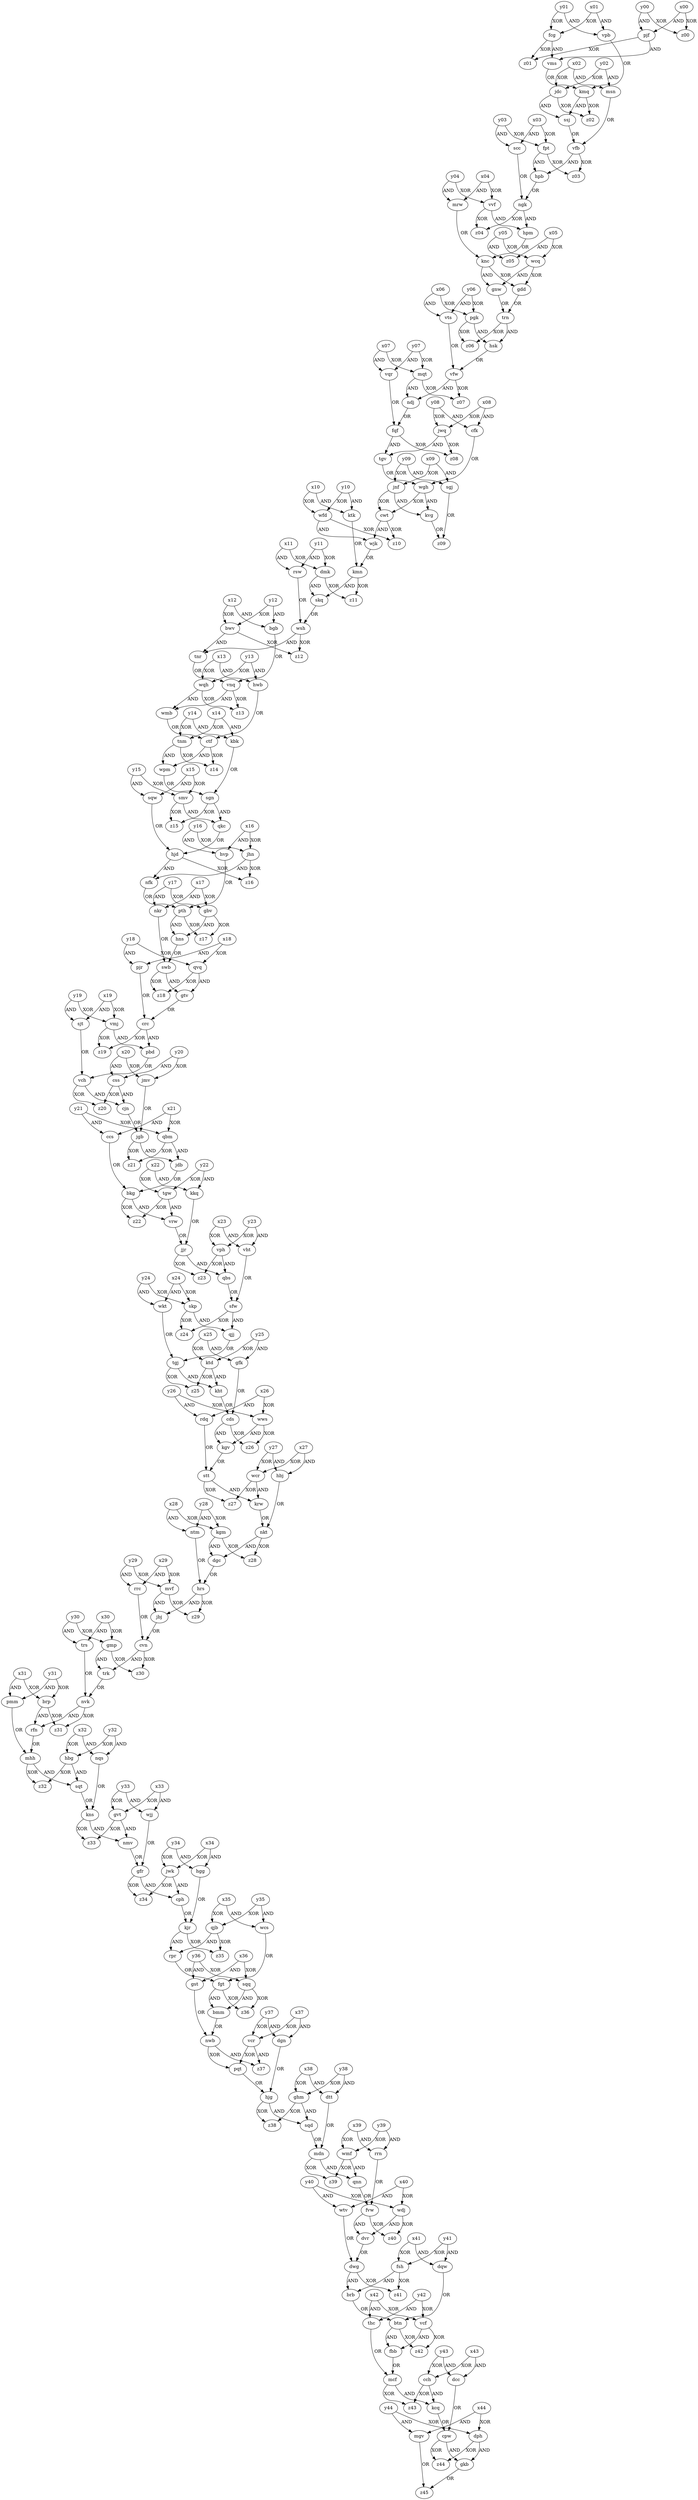 digraph G {
	kgv -> stt [label=OR]
	rdq -> stt [label=OR]
	y00 -> pjf [label=AND]
	x00 -> pjf [label=AND]
	y13 -> wqh [label=XOR]
	x13 -> wqh [label=XOR]
	y21 -> ccs [label=AND]
	x21 -> ccs [label=AND]
	wws -> kgv [label=AND]
	cds -> kgv [label=AND]
	x09 -> sgj [label=AND]
	y09 -> sgj [label=AND]
	x14 -> tnm [label=XOR]
	y14 -> tnm [label=XOR]
	msn -> vfb [label=OR]
	ssj -> vfb [label=OR]
	cwt -> wjk [label=AND]
	wfd -> wjk [label=AND]
	y41 -> fsh [label=XOR]
	x41 -> fsh [label=XOR]
	jhn -> nfk [label=AND]
	hjd -> nfk [label=AND]
	kvg -> z09 [label=OR]
	sgj -> z09 [label=OR]
	trk -> nvk [label=OR]
	trs -> nvk [label=OR]
	jnf -> cwt [label=XOR]
	wgh -> cwt [label=XOR]
	bkg -> vrw [label=AND]
	tgw -> vrw [label=AND]
	dvr -> dwg [label=OR]
	wtv -> dwg [label=OR]
	vch -> cjn [label=AND]
	css -> cjn [label=AND]
	wmf -> qnn [label=AND]
	mdn -> qnn [label=AND]
	gbv -> hns [label=AND]
	pth -> hns [label=AND]
	jgb -> jdb [label=AND]
	qbm -> jdb [label=AND]
	x05 -> wcq [label=XOR]
	y05 -> wcq [label=XOR]
	gtv -> crc [label=OR]
	pjr -> crc [label=OR]
	y23 -> vph [label=XOR]
	x23 -> vph [label=XOR]
	jwq -> tgv [label=AND]
	fqf -> tgv [label=AND]
	y38 -> ghm [label=XOR]
	x38 -> ghm [label=XOR]
	dgc -> hrs [label=OR]
	ntm -> hrs [label=OR]
	y22 -> tgw [label=XOR]
	x22 -> tgw [label=XOR]
	stt -> krw [label=AND]
	wcr -> krw [label=AND]
	gvt -> nmv [label=AND]
	kns -> nmv [label=AND]
	y03 -> scc [label=AND]
	x03 -> scc [label=AND]
	x42 -> vcf [label=XOR]
	y42 -> vcf [label=XOR]
	jbj -> cvn [label=OR]
	rrc -> cvn [label=OR]
	pth -> z17 [label=XOR]
	gbv -> z17 [label=XOR]
	hpb -> ngk [label=OR]
	scc -> ngk [label=OR]
	mvf -> z29 [label=XOR]
	hrs -> z29 [label=XOR]
	x17 -> gbv [label=XOR]
	y17 -> gbv [label=XOR]
	y22 -> kkq [label=AND]
	x22 -> kkq [label=AND]
	y37 -> vcr [label=XOR]
	x37 -> vcr [label=XOR]
	sqq -> z36 [label=XOR]
	fgt -> z36 [label=XOR]
	wcq -> gnw [label=AND]
	knc -> gnw [label=AND]
	krw -> nkt [label=OR]
	hbj -> nkt [label=OR]
	hpm -> knc [label=OR]
	mrw -> knc [label=OR]
	vts -> vfw [label=OR]
	hsk -> vfw [label=OR]
	y19 -> sjt [label=AND]
	x19 -> sjt [label=AND]
	qbm -> z21 [label=XOR]
	jgb -> z21 [label=XOR]
	x28 -> ntm [label=AND]
	y28 -> ntm [label=AND]
	bwv -> z12 [label=XOR]
	wsh -> z12 [label=XOR]
	y43 -> cch [label=XOR]
	x43 -> cch [label=XOR]
	vfb -> z03 [label=XOR]
	fpt -> z03 [label=XOR]
	qkc -> hjd [label=OR]
	sqw -> hjd [label=OR]
	vqr -> fqf [label=OR]
	ndj -> fqf [label=OR]
	mcf -> kcq [label=AND]
	cch -> kcq [label=AND]
	qjb -> z35 [label=XOR]
	kjr -> z35 [label=XOR]
	y44 -> mgv [label=AND]
	x44 -> mgv [label=AND]
	vfw -> ndj [label=AND]
	mqt -> ndj [label=AND]
	x34 -> jwk [label=XOR]
	y34 -> jwk [label=XOR]
	jnf -> kvg [label=AND]
	wgh -> kvg [label=AND]
	x41 -> dqw [label=AND]
	y41 -> dqw [label=AND]
	x02 -> msn [label=AND]
	y02 -> msn [label=AND]
	vfb -> hpb [label=AND]
	fpt -> hpb [label=AND]
	swb -> gtv [label=AND]
	qvq -> gtv [label=AND]
	vnq -> z13 [label=XOR]
	wqh -> z13 [label=XOR]
	trn -> z06 [label=XOR]
	pgk -> z06 [label=XOR]
	cvn -> z30 [label=XOR]
	gmp -> z30 [label=XOR]
	vfw -> z07 [label=XOR]
	mqt -> z07 [label=XOR]
	ctf -> z14 [label=XOR]
	tnm -> z14 [label=XOR]
	hwb -> ctf [label=OR]
	wmb -> ctf [label=OR]
	ghm -> z38 [label=XOR]
	hjg -> z38 [label=XOR]
	wkt -> tgj [label=OR]
	qjj -> tgj [label=OR]
	kcq -> cpw [label=OR]
	dcc -> cpw [label=OR]
	x06 -> pgk [label=XOR]
	y06 -> pgk [label=XOR]
	cjn -> jgb [label=OR]
	jmv -> jgb [label=OR]
	y00 -> z00 [label=XOR]
	x00 -> z00 [label=XOR]
	mdn -> z39 [label=XOR]
	wmf -> z39 [label=XOR]
	y36 -> gst [label=AND]
	x36 -> gst [label=AND]
	tgw -> z22 [label=XOR]
	bkg -> z22 [label=XOR]
	tgv -> wgh [label=OR]
	cfk -> wgh [label=OR]
	y25 -> ktd [label=XOR]
	x25 -> ktd [label=XOR]
	wdj -> dvr [label=AND]
	fvw -> dvr [label=AND]
	kbk -> sgn [label=OR]
	wpm -> sgn [label=OR]
	x44 -> dph [label=XOR]
	y44 -> dph [label=XOR]
	wsh -> tnr [label=AND]
	bwv -> tnr [label=AND]
	y24 -> skp [label=XOR]
	x24 -> skp [label=XOR]
	y30 -> gmp [label=XOR]
	x30 -> gmp [label=XOR]
	y05 -> z05 [label=AND]
	x05 -> z05 [label=AND]
	x11 -> rsw [label=AND]
	y11 -> rsw [label=AND]
	qnn -> fvw [label=OR]
	rrn -> fvw [label=OR]
	x34 -> hgg [label=AND]
	y34 -> hgg [label=AND]
	wcs -> fgt [label=OR]
	rpr -> fgt [label=OR]
	x07 -> vqr [label=AND]
	y07 -> vqr [label=AND]
	fvw -> z40 [label=XOR]
	wdj -> z40 [label=XOR]
	y29 -> rrc [label=AND]
	x29 -> rrc [label=AND]
	fsh -> z41 [label=XOR]
	dwg -> z41 [label=XOR]
	cpw -> z44 [label=XOR]
	dph -> z44 [label=XOR]
	y32 -> hbg [label=XOR]
	x32 -> hbg [label=XOR]
	pjf -> vms [label=AND]
	fcg -> vms [label=AND]
	cwt -> z10 [label=XOR]
	wfd -> z10 [label=XOR]
	x27 -> hbj [label=AND]
	y27 -> hbj [label=AND]
	y04 -> mrw [label=AND]
	x04 -> mrw [label=AND]
	vcf -> z42 [label=XOR]
	btn -> z42 [label=XOR]
	vnq -> wmb [label=AND]
	wqh -> wmb [label=AND]
	x43 -> dcc [label=AND]
	y43 -> dcc [label=AND]
	vrw -> jjr [label=OR]
	kkq -> jjr [label=OR]
	cds -> z26 [label=XOR]
	wws -> z26 [label=XOR]
	x39 -> wmf [label=XOR]
	y39 -> wmf [label=XOR]
	y29 -> mvf [label=XOR]
	x29 -> mvf [label=XOR]
	rfn -> mhh [label=OR]
	pmm -> mhh [label=OR]
	y35 -> qjb [label=XOR]
	x35 -> qjb [label=XOR]
	ngk -> z04 [label=XOR]
	vvf -> z04 [label=XOR]
	kht -> cds [label=OR]
	gfk -> cds [label=OR]
	bgb -> vnq [label=OR]
	tnr -> vnq [label=OR]
	kns -> z33 [label=XOR]
	gvt -> z33 [label=XOR]
	sjt -> vch [label=OR]
	pbd -> vch [label=OR]
	hvp -> pth [label=OR]
	nfk -> pth [label=OR]
	x38 -> dtt [label=AND]
	y38 -> dtt [label=AND]
	y18 -> pjr [label=AND]
	x18 -> pjr [label=AND]
	x07 -> mqt [label=XOR]
	y07 -> mqt [label=XOR]
	gst -> nwb [label=OR]
	bmm -> nwb [label=OR]
	y21 -> qbm [label=XOR]
	x21 -> qbm [label=XOR]
	jwk -> cph [label=AND]
	gfr -> cph [label=AND]
	nvk -> z31 [label=XOR]
	brp -> z31 [label=XOR]
	x17 -> nkr [label=AND]
	y17 -> nkr [label=AND]
	sqt -> kns [label=OR]
	nqs -> kns [label=OR]
	qbs -> sfw [label=OR]
	vht -> sfw [label=OR]
	brp -> rfn [label=AND]
	nvk -> rfn [label=AND]
	hrs -> jbj [label=AND]
	mvf -> jbj [label=AND]
	x12 -> bgb [label=AND]
	y12 -> bgb [label=AND]
	y36 -> sqq [label=XOR]
	x36 -> sqq [label=XOR]
	jdb -> bkg [label=OR]
	ccs -> bkg [label=OR]
	x04 -> vvf [label=XOR]
	y04 -> vvf [label=XOR]
	y19 -> vmj [label=XOR]
	x19 -> vmj [label=XOR]
	vms -> kmq [label=OR]
	vpb -> kmq [label=OR]
	y35 -> wcs [label=AND]
	x35 -> wcs [label=AND]
	vph -> qbs [label=AND]
	jjr -> qbs [label=AND]
	fgt -> bmm [label=AND]
	sqq -> bmm [label=AND]
	vcf -> fbb [label=AND]
	btn -> fbb [label=AND]
	wjk -> kmn [label=OR]
	ktk -> kmn [label=OR]
	x08 -> cfk [label=AND]
	y08 -> cfk [label=AND]
	y01 -> fcg [label=XOR]
	x01 -> fcg [label=XOR]
	y23 -> vht [label=AND]
	x23 -> vht [label=AND]
	kgm -> dgc [label=AND]
	nkt -> dgc [label=AND]
	swb -> z18 [label=XOR]
	qvq -> z18 [label=XOR]
	x09 -> jnf [label=XOR]
	y09 -> jnf [label=XOR]
	cch -> z43 [label=XOR]
	mcf -> z43 [label=XOR]
	sgn -> z15 [label=XOR]
	smv -> z15 [label=XOR]
	y40 -> wdj [label=XOR]
	x40 -> wdj [label=XOR]
	gnw -> trn [label=OR]
	gdd -> trn [label=OR]
	dgn -> hjg [label=OR]
	pqt -> hjg [label=OR]
	y30 -> trs [label=AND]
	x30 -> trs [label=AND]
	ngk -> hpm [label=AND]
	vvf -> hpm [label=AND]
	y12 -> bwv [label=XOR]
	x12 -> bwv [label=XOR]
	kmn -> z11 [label=XOR]
	dmk -> z11 [label=XOR]
	y20 -> css [label=AND]
	x20 -> css [label=AND]
	stt -> z27 [label=XOR]
	wcr -> z27 [label=XOR]
	vph -> z23 [label=XOR]
	jjr -> z23 [label=XOR]
	nmv -> gfr [label=OR]
	wjj -> gfr [label=OR]
	x02 -> jdc [label=XOR]
	y02 -> jdc [label=XOR]
	y28 -> kgm [label=XOR]
	x28 -> kgm [label=XOR]
	gfr -> z34 [label=XOR]
	jwk -> z34 [label=XOR]
	x16 -> hvp [label=AND]
	y16 -> hvp [label=AND]
	gkb -> z45 [label=OR]
	mgv -> z45 [label=OR]
	mhh -> sqt [label=AND]
	hbg -> sqt [label=AND]
	fqf -> z08 [label=XOR]
	jwq -> z08 [label=XOR]
	x13 -> hwb [label=AND]
	y13 -> hwb [label=AND]
	vmj -> pbd [label=AND]
	crc -> pbd [label=AND]
	dwg -> brb [label=AND]
	fsh -> brb [label=AND]
	sfw -> qjj [label=AND]
	skp -> qjj [label=AND]
	knc -> gdd [label=XOR]
	wcq -> gdd [label=XOR]
	x31 -> brp [label=XOR]
	y31 -> brp [label=XOR]
	fcg -> z01 [label=XOR]
	pjf -> z01 [label=XOR]
	dqw -> btn [label=OR]
	brb -> btn [label=OR]
	cvn -> trk [label=AND]
	gmp -> trk [label=AND]
	y16 -> jhn [label=XOR]
	x16 -> jhn [label=XOR]
	y27 -> wcr [label=XOR]
	x27 -> wcr [label=XOR]
	x33 -> gvt [label=XOR]
	y33 -> gvt [label=XOR]
	y08 -> jwq [label=XOR]
	x08 -> jwq [label=XOR]
	trn -> hsk [label=AND]
	pgk -> hsk [label=AND]
	nkt -> z28 [label=XOR]
	kgm -> z28 [label=XOR]
	y15 -> sqw [label=AND]
	x15 -> sqw [label=AND]
	crc -> z19 [label=XOR]
	vmj -> z19 [label=XOR]
	hbg -> z32 [label=XOR]
	mhh -> z32 [label=XOR]
	smv -> qkc [label=AND]
	sgn -> qkc [label=AND]
	vcr -> pqt [label=XOR]
	nwb -> pqt [label=XOR]
	x14 -> kbk [label=AND]
	y14 -> kbk [label=AND]
	jhn -> z16 [label=XOR]
	hjd -> z16 [label=XOR]
	x10 -> ktk [label=AND]
	y10 -> ktk [label=AND]
	kmq -> ssj [label=AND]
	jdc -> ssj [label=AND]
	y15 -> smv [label=XOR]
	x15 -> smv [label=XOR]
	sqd -> mdn [label=OR]
	dtt -> mdn [label=OR]
	x24 -> wkt [label=AND]
	y24 -> wkt [label=AND]
	hgg -> kjr [label=OR]
	cph -> kjr [label=OR]
	ktd -> z25 [label=XOR]
	tgj -> z25 [label=XOR]
	ctf -> wpm [label=AND]
	tnm -> wpm [label=AND]
	x40 -> wtv [label=AND]
	y40 -> wtv [label=AND]
	x10 -> wfd [label=XOR]
	y10 -> wfd [label=XOR]
	y33 -> wjj [label=AND]
	x33 -> wjj [label=AND]
	x39 -> rrn [label=AND]
	y39 -> rrn [label=AND]
	y03 -> fpt [label=XOR]
	x03 -> fpt [label=XOR]
	x31 -> pmm [label=AND]
	y31 -> pmm [label=AND]
	y32 -> nqs [label=AND]
	x32 -> nqs [label=AND]
	x11 -> dmk [label=XOR]
	y11 -> dmk [label=XOR]
	y18 -> qvq [label=XOR]
	x18 -> qvq [label=XOR]
	x37 -> dgn [label=AND]
	y37 -> dgn [label=AND]
	skq -> wsh [label=OR]
	rsw -> wsh [label=OR]
	vch -> z20 [label=XOR]
	css -> z20 [label=XOR]
	kmn -> skq [label=AND]
	dmk -> skq [label=AND]
	ghm -> sqd [label=AND]
	hjg -> sqd [label=AND]
	kjr -> rpr [label=AND]
	qjb -> rpr [label=AND]
	y01 -> vpb [label=AND]
	x01 -> vpb [label=AND]
	cpw -> gkb [label=AND]
	dph -> gkb [label=AND]
	y26 -> rdq [label=AND]
	x26 -> rdq [label=AND]
	tgj -> kht [label=AND]
	ktd -> kht [label=AND]
	x26 -> wws [label=XOR]
	y26 -> wws [label=XOR]
	sfw -> z24 [label=XOR]
	skp -> z24 [label=XOR]
	y42 -> thc [label=AND]
	x42 -> thc [label=AND]
	nkr -> swb [label=OR]
	hns -> swb [label=OR]
	y20 -> jmv [label=XOR]
	x20 -> jmv [label=XOR]
	vcr -> z37 [label=AND]
	nwb -> z37 [label=AND]
	fbb -> mcf [label=OR]
	thc -> mcf [label=OR]
	x06 -> vts [label=AND]
	y06 -> vts [label=AND]
	jdc -> z02 [label=XOR]
	kmq -> z02 [label=XOR]
	y25 -> gfk [label=AND]
	x25 -> gfk [label=AND]
}
